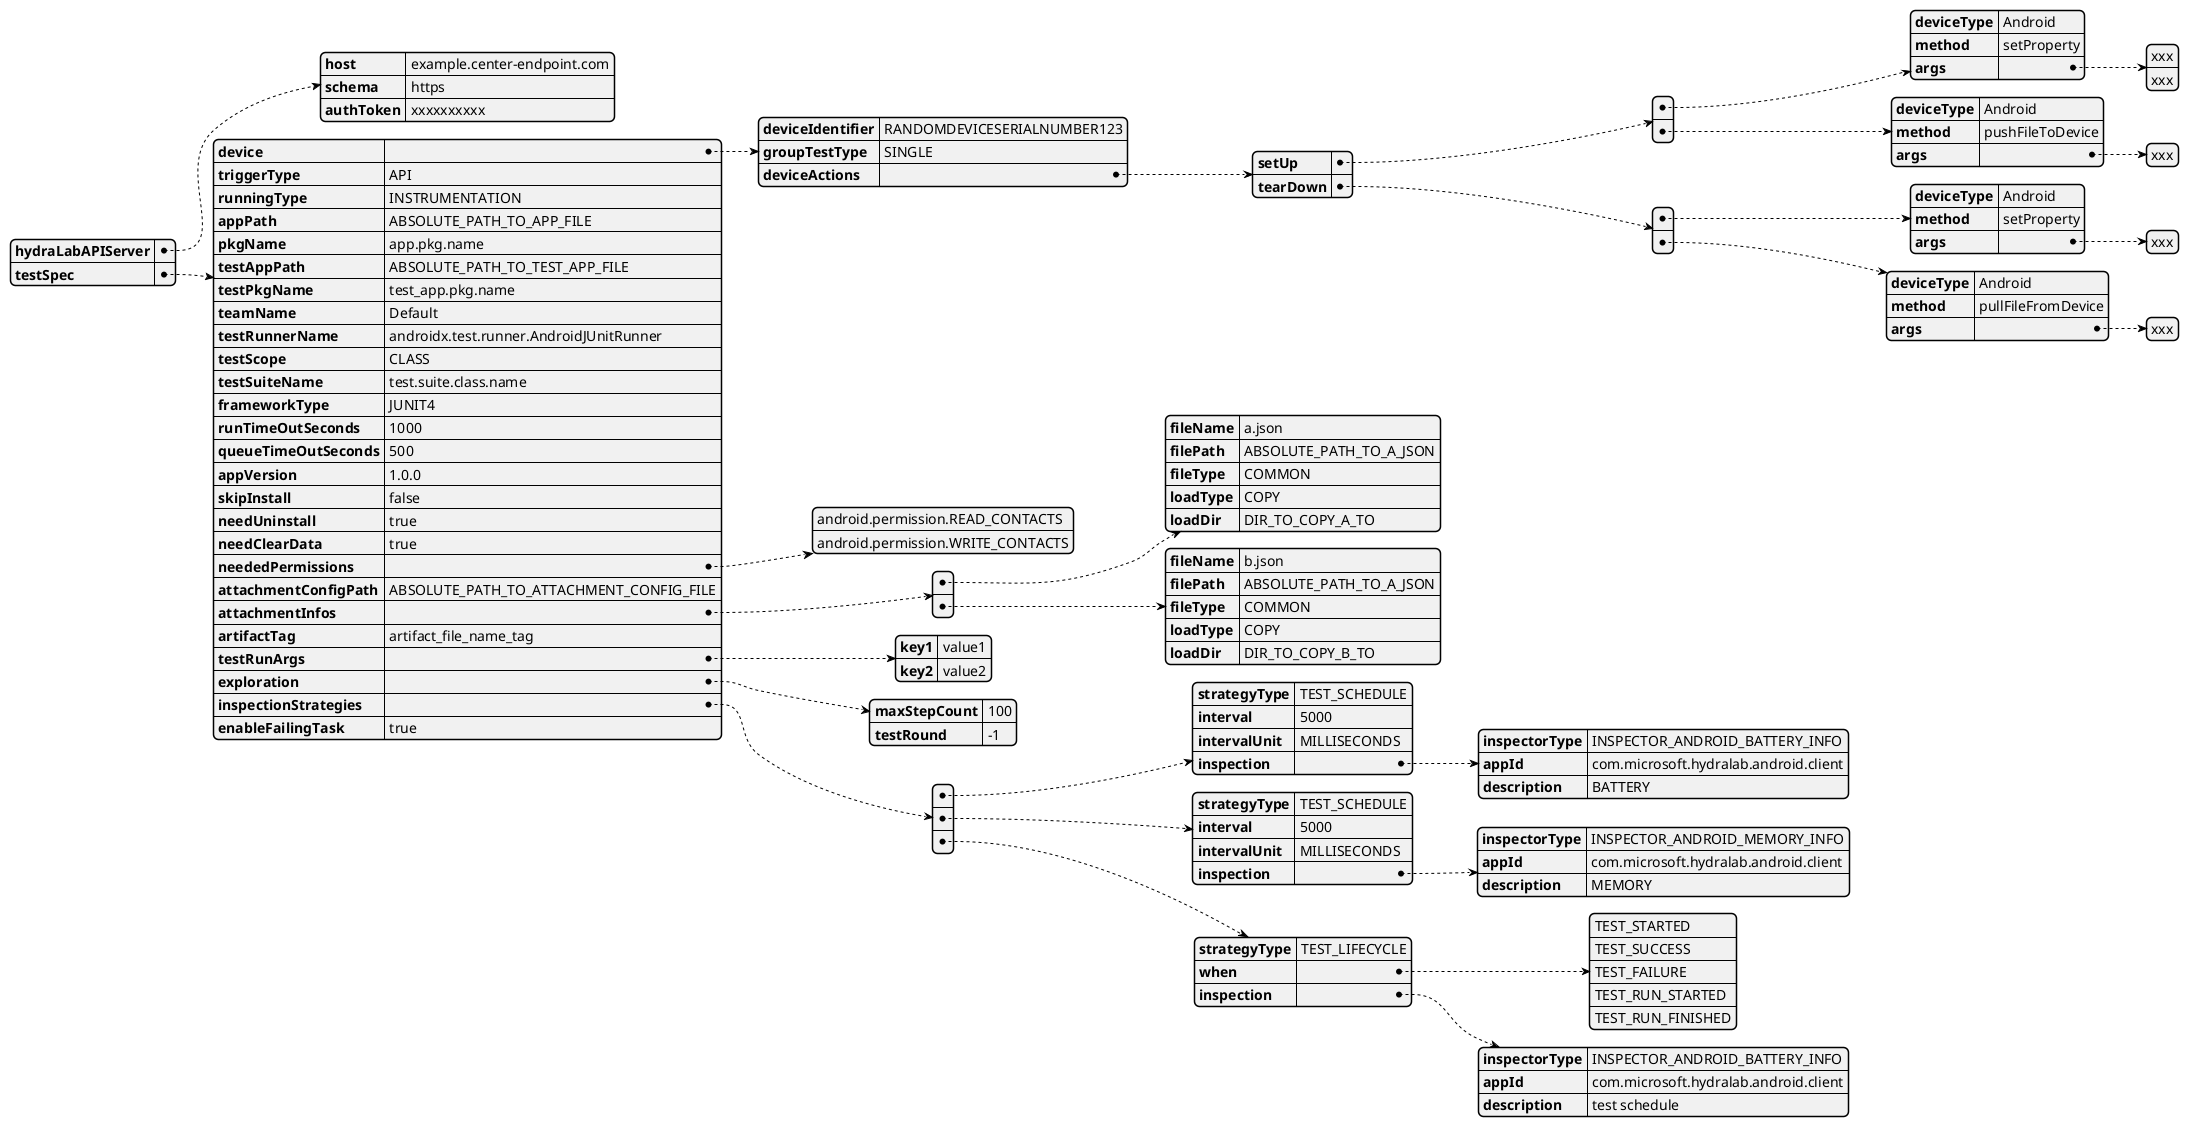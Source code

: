 @startyaml
hydraLabAPIServer:
    host: example.center-endpoint.com
    schema: https
    authToken: xxxxxxxxxx
testSpec:
    device:
        deviceIdentifier: RANDOMDEVICESERIALNUMBER123
        groupTestType: SINGLE
        deviceActions:
            setUp:
            - deviceType: Android
              method: setProperty
              args:
                - xxx
                - xxx
            - deviceType: Android
              method: pushFileToDevice
              args:
                - xxx
            tearDown:
            - deviceType: Android
              method: setProperty
              args:
              - xxx
            - deviceType: Android
              method: pullFileFromDevice
              args:
              - xxx
    triggerType: API
    runningType: INSTRUMENTATION
    appPath: ABSOLUTE_PATH_TO_APP_FILE
    pkgName: app.pkg.name
    testAppPath: ABSOLUTE_PATH_TO_TEST_APP_FILE
    testPkgName: test_app.pkg.name
    teamName: Default
    testRunnerName: androidx.test.runner.AndroidJUnitRunner
    testScope: CLASS
    testSuiteName: test.suite.class.name
    frameworkType: JUNIT4
    runTimeOutSeconds: 1000
    queueTimeOutSeconds: 500
    appVersion: 1.0.0
    skipInstall: false
    needUninstall: true
    needClearData: true
    neededPermissions:
        - android.permission.READ_CONTACTS
        - android.permission.WRITE_CONTACTS
    attachmentConfigPath: ABSOLUTE_PATH_TO_ATTACHMENT_CONFIG_FILE
    attachmentInfos:
    - fileName: a.json
      filePath: ABSOLUTE_PATH_TO_A_JSON
      fileType: COMMON
      loadType: COPY
      loadDir: DIR_TO_COPY_A_TO
    - fileName: b.json
      filePath: ABSOLUTE_PATH_TO_A_JSON
      fileType: COMMON
      loadType: COPY
      loadDir: DIR_TO_COPY_B_TO
    artifactTag: artifact_file_name_tag
    testRunArgs:
        key1: value1
        key2: value2
    exploration:
        maxStepCount: 100
        testRound: -1
    inspectionStrategies:
    - strategyType: TEST_SCHEDULE
      interval: 5000
      intervalUnit: MILLISECONDS
      inspection:
        inspectorType: INSPECTOR_ANDROID_BATTERY_INFO
        appId: com.microsoft.hydralab.android.client
        description: BATTERY
    - strategyType: TEST_SCHEDULE
      interval: 5000
      intervalUnit: MILLISECONDS
      inspection:
        inspectorType: INSPECTOR_ANDROID_MEMORY_INFO
        appId: com.microsoft.hydralab.android.client
        description: MEMORY
    - strategyType: TEST_LIFECYCLE
      when:
        - TEST_STARTED
        - TEST_SUCCESS
        - TEST_FAILURE
        - TEST_RUN_STARTED
        - TEST_RUN_FINISHED
      inspection:
        inspectorType: INSPECTOR_ANDROID_BATTERY_INFO
        appId: com.microsoft.hydralab.android.client
        description: test schedule
    enableFailingTask: true

@endyaml